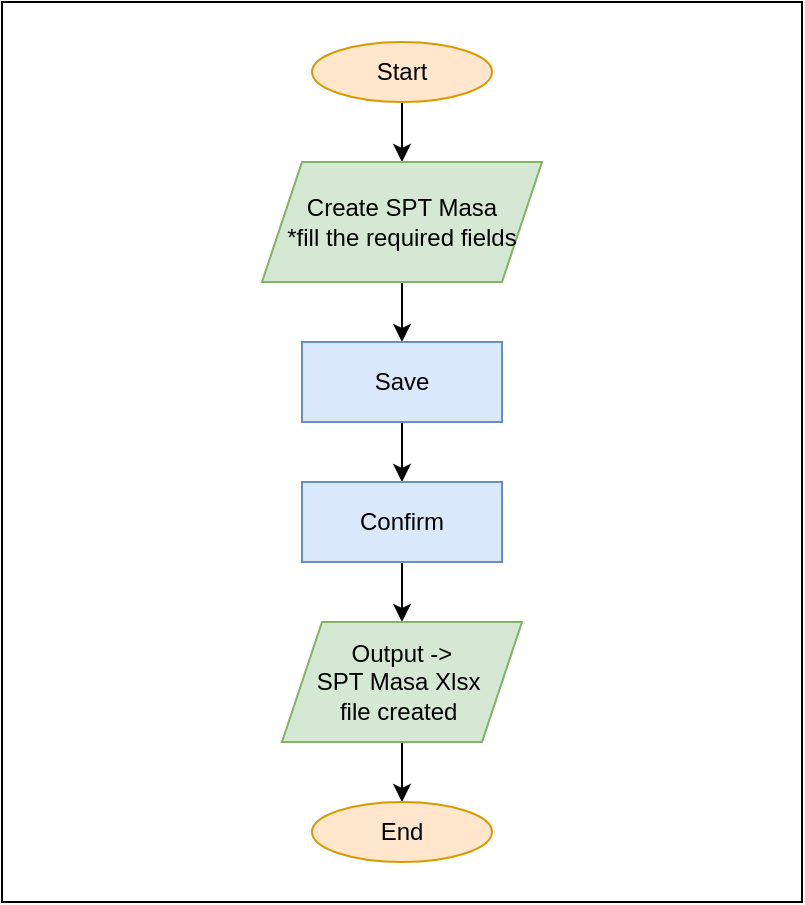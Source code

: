 <mxfile version="20.8.11" type="github">
  <diagram name="Page-1" id="A7Ttd5ZNTIksyudVrqre">
    <mxGraphModel dx="794" dy="405" grid="1" gridSize="10" guides="1" tooltips="1" connect="1" arrows="1" fold="1" page="1" pageScale="1" pageWidth="850" pageHeight="1100" math="0" shadow="0">
      <root>
        <mxCell id="0" />
        <mxCell id="1" parent="0" />
        <mxCell id="g9-vL5K1jff-xqQ-eDzK-3" value="" style="edgeStyle=orthogonalEdgeStyle;rounded=0;orthogonalLoop=1;jettySize=auto;html=1;" edge="1" parent="1" source="g9-vL5K1jff-xqQ-eDzK-1" target="g9-vL5K1jff-xqQ-eDzK-2">
          <mxGeometry relative="1" as="geometry" />
        </mxCell>
        <mxCell id="g9-vL5K1jff-xqQ-eDzK-1" value="Start" style="ellipse;whiteSpace=wrap;html=1;fillColor=#ffe6cc;strokeColor=#d79b00;" vertex="1" parent="1">
          <mxGeometry x="365" y="220" width="90" height="30" as="geometry" />
        </mxCell>
        <mxCell id="g9-vL5K1jff-xqQ-eDzK-9" value="" style="edgeStyle=orthogonalEdgeStyle;rounded=0;orthogonalLoop=1;jettySize=auto;html=1;" edge="1" parent="1" source="g9-vL5K1jff-xqQ-eDzK-2" target="g9-vL5K1jff-xqQ-eDzK-4">
          <mxGeometry relative="1" as="geometry" />
        </mxCell>
        <mxCell id="g9-vL5K1jff-xqQ-eDzK-2" value="Create SPT Masa&lt;br&gt;*fill the required fields" style="shape=parallelogram;perimeter=parallelogramPerimeter;whiteSpace=wrap;html=1;fixedSize=1;fillColor=#d5e8d4;strokeColor=#82b366;" vertex="1" parent="1">
          <mxGeometry x="340" y="280" width="140" height="60" as="geometry" />
        </mxCell>
        <mxCell id="g9-vL5K1jff-xqQ-eDzK-6" value="" style="edgeStyle=orthogonalEdgeStyle;rounded=0;orthogonalLoop=1;jettySize=auto;html=1;" edge="1" parent="1" source="g9-vL5K1jff-xqQ-eDzK-4" target="g9-vL5K1jff-xqQ-eDzK-5">
          <mxGeometry relative="1" as="geometry" />
        </mxCell>
        <mxCell id="g9-vL5K1jff-xqQ-eDzK-4" value="Save" style="rounded=0;whiteSpace=wrap;html=1;fillColor=#dae8fc;strokeColor=#6c8ebf;" vertex="1" parent="1">
          <mxGeometry x="360" y="370" width="100" height="40" as="geometry" />
        </mxCell>
        <mxCell id="g9-vL5K1jff-xqQ-eDzK-8" value="" style="edgeStyle=orthogonalEdgeStyle;rounded=0;orthogonalLoop=1;jettySize=auto;html=1;entryX=0.5;entryY=0;entryDx=0;entryDy=0;" edge="1" parent="1" source="g9-vL5K1jff-xqQ-eDzK-5" target="g9-vL5K1jff-xqQ-eDzK-10">
          <mxGeometry relative="1" as="geometry">
            <mxPoint x="410" y="550" as="targetPoint" />
          </mxGeometry>
        </mxCell>
        <mxCell id="g9-vL5K1jff-xqQ-eDzK-5" value="Confirm" style="rounded=0;whiteSpace=wrap;html=1;fillColor=#dae8fc;strokeColor=#6c8ebf;" vertex="1" parent="1">
          <mxGeometry x="360" y="440" width="100" height="40" as="geometry" />
        </mxCell>
        <mxCell id="g9-vL5K1jff-xqQ-eDzK-12" value="" style="edgeStyle=orthogonalEdgeStyle;rounded=0;orthogonalLoop=1;jettySize=auto;html=1;" edge="1" parent="1" source="g9-vL5K1jff-xqQ-eDzK-10" target="g9-vL5K1jff-xqQ-eDzK-11">
          <mxGeometry relative="1" as="geometry" />
        </mxCell>
        <mxCell id="g9-vL5K1jff-xqQ-eDzK-10" value="Output -&amp;gt;&lt;br&gt;SPT Masa Xlsx&amp;nbsp;&lt;br&gt;file created&amp;nbsp;" style="shape=parallelogram;perimeter=parallelogramPerimeter;whiteSpace=wrap;html=1;fixedSize=1;fillColor=#d5e8d4;strokeColor=#82b366;" vertex="1" parent="1">
          <mxGeometry x="350" y="510" width="120" height="60" as="geometry" />
        </mxCell>
        <mxCell id="g9-vL5K1jff-xqQ-eDzK-11" value="End" style="ellipse;whiteSpace=wrap;html=1;fillColor=#ffe6cc;strokeColor=#d79b00;" vertex="1" parent="1">
          <mxGeometry x="365" y="600" width="90" height="30" as="geometry" />
        </mxCell>
        <mxCell id="g9-vL5K1jff-xqQ-eDzK-13" value="" style="rounded=0;whiteSpace=wrap;html=1;fillColor=none;" vertex="1" parent="1">
          <mxGeometry x="210" y="200" width="400" height="450" as="geometry" />
        </mxCell>
      </root>
    </mxGraphModel>
  </diagram>
</mxfile>
